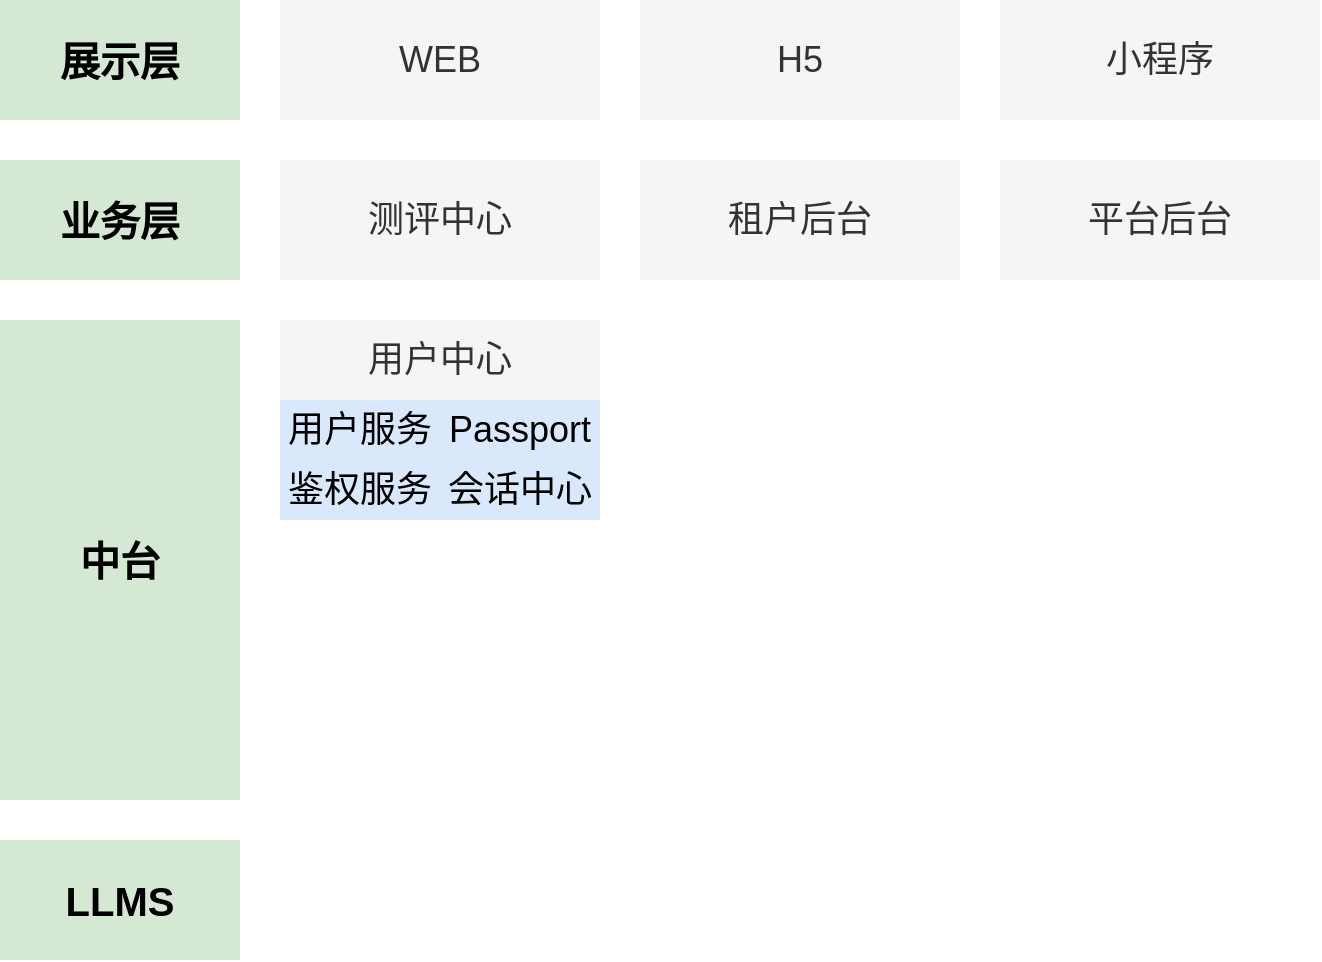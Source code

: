 <mxfile version="24.0.2" type="github">
  <diagram name="第 1 页" id="6GvZh5eh0bDnlYzuGn_A">
    <mxGraphModel dx="989" dy="514" grid="1" gridSize="10" guides="1" tooltips="1" connect="1" arrows="1" fold="1" page="1" pageScale="1" pageWidth="827" pageHeight="1169" math="0" shadow="0">
      <root>
        <mxCell id="0" />
        <mxCell id="1" parent="0" />
        <mxCell id="JwvWYLfsFMkR_7LYfooL-12" value="展示层" style="rounded=0;whiteSpace=wrap;html=1;fillColor=#d5e8d4;strokeColor=none;fontSize=20;fontStyle=1" vertex="1" parent="1">
          <mxGeometry x="80" y="40" width="120" height="60" as="geometry" />
        </mxCell>
        <mxCell id="JwvWYLfsFMkR_7LYfooL-13" value="业务层" style="rounded=0;whiteSpace=wrap;html=1;fillColor=#d5e8d4;strokeColor=none;fontSize=20;fontStyle=1" vertex="1" parent="1">
          <mxGeometry x="80" y="120" width="120" height="60" as="geometry" />
        </mxCell>
        <mxCell id="JwvWYLfsFMkR_7LYfooL-14" value="中台" style="rounded=0;whiteSpace=wrap;html=1;fillColor=#d5e8d4;strokeColor=none;fontSize=20;fontStyle=1" vertex="1" parent="1">
          <mxGeometry x="80" y="200" width="120" height="240" as="geometry" />
        </mxCell>
        <mxCell id="JwvWYLfsFMkR_7LYfooL-15" value="LLMS" style="rounded=0;whiteSpace=wrap;html=1;fillColor=#d5e8d4;strokeColor=none;fontSize=20;fontStyle=1" vertex="1" parent="1">
          <mxGeometry x="80" y="460" width="120" height="60" as="geometry" />
        </mxCell>
        <mxCell id="JwvWYLfsFMkR_7LYfooL-17" value="WEB" style="rounded=0;whiteSpace=wrap;html=1;fontSize=18;strokeColor=none;fillColor=#f5f5f5;fontColor=#333333;" vertex="1" parent="1">
          <mxGeometry x="220" y="40" width="160" height="60" as="geometry" />
        </mxCell>
        <mxCell id="JwvWYLfsFMkR_7LYfooL-18" value="H5" style="rounded=0;whiteSpace=wrap;html=1;fontSize=18;strokeColor=none;fillColor=#f5f5f5;fontColor=#333333;" vertex="1" parent="1">
          <mxGeometry x="400" y="40" width="160" height="60" as="geometry" />
        </mxCell>
        <mxCell id="JwvWYLfsFMkR_7LYfooL-19" value="小程序" style="rounded=0;whiteSpace=wrap;html=1;fontSize=18;strokeColor=none;fillColor=#f5f5f5;fontColor=#333333;" vertex="1" parent="1">
          <mxGeometry x="580" y="40" width="160" height="60" as="geometry" />
        </mxCell>
        <mxCell id="JwvWYLfsFMkR_7LYfooL-20" value="测评中心" style="rounded=0;whiteSpace=wrap;html=1;fontSize=18;strokeColor=none;fillColor=#f5f5f5;fontColor=#333333;" vertex="1" parent="1">
          <mxGeometry x="220" y="120" width="160" height="60" as="geometry" />
        </mxCell>
        <mxCell id="JwvWYLfsFMkR_7LYfooL-21" value="租户后台" style="rounded=0;whiteSpace=wrap;html=1;fontSize=18;strokeColor=none;fillColor=#f5f5f5;fontColor=#333333;" vertex="1" parent="1">
          <mxGeometry x="400" y="120" width="160" height="60" as="geometry" />
        </mxCell>
        <mxCell id="JwvWYLfsFMkR_7LYfooL-22" value="平台后台" style="rounded=0;whiteSpace=wrap;html=1;fontSize=18;strokeColor=none;fillColor=#f5f5f5;fontColor=#333333;" vertex="1" parent="1">
          <mxGeometry x="580" y="120" width="160" height="60" as="geometry" />
        </mxCell>
        <mxCell id="JwvWYLfsFMkR_7LYfooL-23" value="用户中心" style="rounded=0;whiteSpace=wrap;html=1;fontSize=18;strokeColor=none;fillColor=#f5f5f5;fontColor=#333333;" vertex="1" parent="1">
          <mxGeometry x="220" y="200" width="160" height="40" as="geometry" />
        </mxCell>
        <mxCell id="JwvWYLfsFMkR_7LYfooL-24" value="用户服务" style="rounded=0;whiteSpace=wrap;html=1;fontSize=18;fillColor=#dae8fc;strokeColor=none;" vertex="1" parent="1">
          <mxGeometry x="220" y="240" width="80" height="30" as="geometry" />
        </mxCell>
        <mxCell id="JwvWYLfsFMkR_7LYfooL-26" value="Passport" style="rounded=0;whiteSpace=wrap;html=1;fontSize=18;fillColor=#dae8fc;strokeColor=none;" vertex="1" parent="1">
          <mxGeometry x="300" y="240" width="80" height="30" as="geometry" />
        </mxCell>
        <mxCell id="JwvWYLfsFMkR_7LYfooL-27" value="鉴权服务" style="rounded=0;whiteSpace=wrap;html=1;fontSize=18;fillColor=#dae8fc;strokeColor=none;" vertex="1" parent="1">
          <mxGeometry x="220" y="270" width="80" height="30" as="geometry" />
        </mxCell>
        <mxCell id="JwvWYLfsFMkR_7LYfooL-28" value="会话中心" style="rounded=0;whiteSpace=wrap;html=1;fontSize=18;fillColor=#dae8fc;strokeColor=none;" vertex="1" parent="1">
          <mxGeometry x="300" y="270" width="80" height="30" as="geometry" />
        </mxCell>
      </root>
    </mxGraphModel>
  </diagram>
</mxfile>
